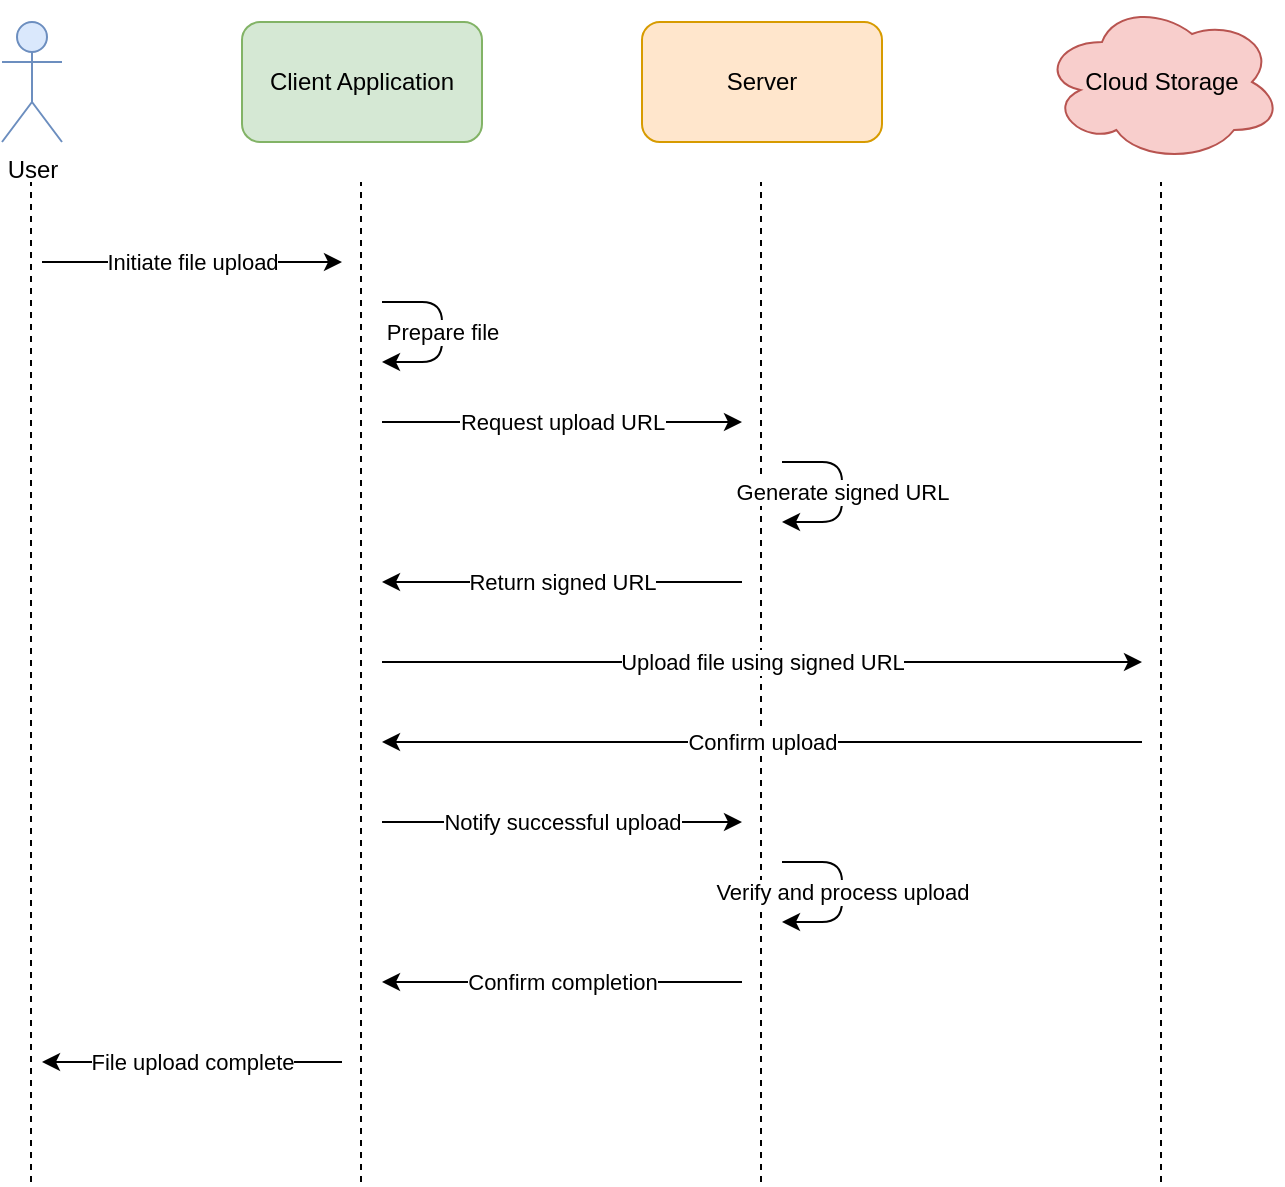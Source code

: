 <mxGraphModel dx="1422" dy="794" grid="1" gridSize="10" guides="1" tooltips="1" connect="1" arrows="1" fold="1" page="1" pageScale="1" pageWidth="827" pageHeight="1169" math="0" shadow="0">
  <root>
    <mxCell id="0"/>
    <mxCell id="1" parent="0"/>
    <mxCell id="2" value="User" style="shape=umlActor;verticalLabelPosition=bottom;verticalAlign=top;html=1;outlineConnect=0;fillColor=#dae8fc;strokeColor=#6c8ebf;rounded=1;" vertex="1" parent="1">
      <mxGeometry x="60" y="40" width="30" height="60" as="geometry"/>
    </mxCell>
    <mxCell id="3" value="Client Application" style="rounded=1;whiteSpace=wrap;html=1;fillColor=#d5e8d4;strokeColor=#82b366;" vertex="1" parent="1">
      <mxGeometry x="180" y="40" width="120" height="60" as="geometry"/>
    </mxCell>
    <mxCell id="4" value="Server" style="rounded=1;whiteSpace=wrap;html=1;fillColor=#ffe6cc;strokeColor=#d79b00;" vertex="1" parent="1">
      <mxGeometry x="380" y="40" width="120" height="60" as="geometry"/>
    </mxCell>
    <mxCell id="5" value="Cloud Storage" style="ellipse;shape=cloud;whiteSpace=wrap;html=1;fillColor=#f8cecc;strokeColor=#b85450;rounded=1;" vertex="1" parent="1">
      <mxGeometry x="580" y="30" width="120" height="80" as="geometry"/>
    </mxCell>
    <mxCell id="6" value="" style="endArrow=none;dashed=1;html=1;rounded=1;" edge="1" parent="1">
      <mxGeometry width="50" height="50" relative="1" as="geometry">
        <mxPoint x="74.5" y="620" as="sourcePoint"/>
        <mxPoint x="74.5" y="120" as="targetPoint"/>
      </mxGeometry>
    </mxCell>
    <mxCell id="7" value="" style="endArrow=none;dashed=1;html=1;rounded=1;" edge="1" parent="1">
      <mxGeometry width="50" height="50" relative="1" as="geometry">
        <mxPoint x="239.5" y="620" as="sourcePoint"/>
        <mxPoint x="239.5" y="120" as="targetPoint"/>
      </mxGeometry>
    </mxCell>
    <mxCell id="8" value="" style="endArrow=none;dashed=1;html=1;rounded=1;" edge="1" parent="1">
      <mxGeometry width="50" height="50" relative="1" as="geometry">
        <mxPoint x="439.5" y="620" as="sourcePoint"/>
        <mxPoint x="439.5" y="120" as="targetPoint"/>
      </mxGeometry>
    </mxCell>
    <mxCell id="9" value="" style="endArrow=none;dashed=1;html=1;rounded=1;" edge="1" parent="1">
      <mxGeometry width="50" height="50" relative="1" as="geometry">
        <mxPoint x="639.5" y="620" as="sourcePoint"/>
        <mxPoint x="639.5" y="120" as="targetPoint"/>
      </mxGeometry>
    </mxCell>
    <mxCell id="10" value="Initiate file upload" style="endArrow=classic;html=1;rounded=1;" edge="1" parent="1">
      <mxGeometry width="50" height="50" relative="1" as="geometry">
        <mxPoint x="80" y="160" as="sourcePoint"/>
        <mxPoint x="230" y="160" as="targetPoint"/>
      </mxGeometry>
    </mxCell>
    <mxCell id="11" value="Prepare file" style="endArrow=classic;html=1;rounded=1;" edge="1" parent="1">
      <mxGeometry width="50" height="50" relative="1" as="geometry">
        <mxPoint x="250" y="180" as="sourcePoint"/>
        <mxPoint x="250" y="210" as="targetPoint"/>
        <Array as="points">
          <mxPoint x="280" y="180"/>
          <mxPoint x="280" y="210"/>
        </Array>
      </mxGeometry>
    </mxCell>
    <mxCell id="12" value="Request upload URL" style="endArrow=classic;html=1;rounded=1;" edge="1" parent="1">
      <mxGeometry width="50" height="50" relative="1" as="geometry">
        <mxPoint x="250" y="240" as="sourcePoint"/>
        <mxPoint x="430" y="240" as="targetPoint"/>
      </mxGeometry>
    </mxCell>
    <mxCell id="13" value="Generate signed URL" style="endArrow=classic;html=1;rounded=1;" edge="1" parent="1">
      <mxGeometry width="50" height="50" relative="1" as="geometry">
        <mxPoint x="450" y="260" as="sourcePoint"/>
        <mxPoint x="450" y="290" as="targetPoint"/>
        <Array as="points">
          <mxPoint x="480" y="260"/>
          <mxPoint x="480" y="290"/>
        </Array>
      </mxGeometry>
    </mxCell>
    <mxCell id="14" value="Return signed URL" style="endArrow=classic;html=1;rounded=1;" edge="1" parent="1">
      <mxGeometry width="50" height="50" relative="1" as="geometry">
        <mxPoint x="430" y="320" as="sourcePoint"/>
        <mxPoint x="250" y="320" as="targetPoint"/>
      </mxGeometry>
    </mxCell>
    <mxCell id="15" value="Upload file using signed URL" style="endArrow=classic;html=1;rounded=1;" edge="1" parent="1">
      <mxGeometry width="50" height="50" relative="1" as="geometry">
        <mxPoint x="250" y="360" as="sourcePoint"/>
        <mxPoint x="630" y="360" as="targetPoint"/>
      </mxGeometry>
    </mxCell>
    <mxCell id="16" value="Confirm upload" style="endArrow=classic;html=1;rounded=1;" edge="1" parent="1">
      <mxGeometry width="50" height="50" relative="1" as="geometry">
        <mxPoint x="630" y="400" as="sourcePoint"/>
        <mxPoint x="250" y="400" as="targetPoint"/>
      </mxGeometry>
    </mxCell>
    <mxCell id="17" value="Notify successful upload" style="endArrow=classic;html=1;rounded=1;" edge="1" parent="1">
      <mxGeometry width="50" height="50" relative="1" as="geometry">
        <mxPoint x="250" y="440" as="sourcePoint"/>
        <mxPoint x="430" y="440" as="targetPoint"/>
      </mxGeometry>
    </mxCell>
    <mxCell id="18" value="Verify and process upload" style="endArrow=classic;html=1;rounded=1;" edge="1" parent="1">
      <mxGeometry width="50" height="50" relative="1" as="geometry">
        <mxPoint x="450" y="460" as="sourcePoint"/>
        <mxPoint x="450" y="490" as="targetPoint"/>
        <Array as="points">
          <mxPoint x="480" y="460"/>
          <mxPoint x="480" y="490"/>
        </Array>
      </mxGeometry>
    </mxCell>
    <mxCell id="19" value="Confirm completion" style="endArrow=classic;html=1;rounded=1;" edge="1" parent="1">
      <mxGeometry width="50" height="50" relative="1" as="geometry">
        <mxPoint x="430" y="520" as="sourcePoint"/>
        <mxPoint x="250" y="520" as="targetPoint"/>
      </mxGeometry>
    </mxCell>
    <mxCell id="20" value="File upload complete" style="endArrow=classic;html=1;rounded=1;" edge="1" parent="1">
      <mxGeometry width="50" height="50" relative="1" as="geometry">
        <mxPoint x="230" y="560" as="sourcePoint"/>
        <mxPoint x="80" y="560" as="targetPoint"/>
      </mxGeometry>
    </mxCell>
  </root>
</mxGraphModel>